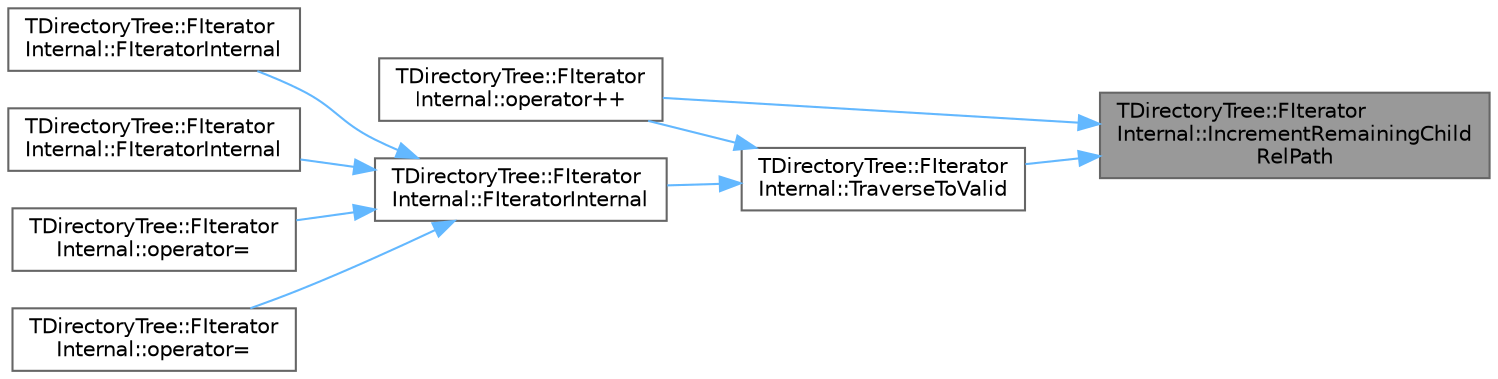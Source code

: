 digraph "TDirectoryTree::FIteratorInternal::IncrementRemainingChildRelPath"
{
 // INTERACTIVE_SVG=YES
 // LATEX_PDF_SIZE
  bgcolor="transparent";
  edge [fontname=Helvetica,fontsize=10,labelfontname=Helvetica,labelfontsize=10];
  node [fontname=Helvetica,fontsize=10,shape=box,height=0.2,width=0.4];
  rankdir="RL";
  Node1 [id="Node000001",label="TDirectoryTree::FIterator\lInternal::IncrementRemainingChild\lRelPath",height=0.2,width=0.4,color="gray40", fillcolor="grey60", style="filled", fontcolor="black",tooltip=" "];
  Node1 -> Node2 [id="edge1_Node000001_Node000002",dir="back",color="steelblue1",style="solid",tooltip=" "];
  Node2 [id="Node000002",label="TDirectoryTree::FIterator\lInternal::operator++",height=0.2,width=0.4,color="grey40", fillcolor="white", style="filled",URL="$d7/d96/structTDirectoryTree_1_1FIteratorInternal.html#ac7f17fd63d8226d4e09299b07ea66361",tooltip=" "];
  Node1 -> Node3 [id="edge2_Node000001_Node000003",dir="back",color="steelblue1",style="solid",tooltip=" "];
  Node3 [id="Node000003",label="TDirectoryTree::FIterator\lInternal::TraverseToValid",height=0.2,width=0.4,color="grey40", fillcolor="white", style="filled",URL="$d7/d96/structTDirectoryTree_1_1FIteratorInternal.html#a399536988fb5969f2c58b89e7f660d10",tooltip=" "];
  Node3 -> Node4 [id="edge3_Node000003_Node000004",dir="back",color="steelblue1",style="solid",tooltip=" "];
  Node4 [id="Node000004",label="TDirectoryTree::FIterator\lInternal::FIteratorInternal",height=0.2,width=0.4,color="grey40", fillcolor="white", style="filled",URL="$d7/d96/structTDirectoryTree_1_1FIteratorInternal.html#ab9744dae37b9bdb5f3f8c17ab9458b6e",tooltip=" "];
  Node4 -> Node5 [id="edge4_Node000004_Node000005",dir="back",color="steelblue1",style="solid",tooltip=" "];
  Node5 [id="Node000005",label="TDirectoryTree::FIterator\lInternal::FIteratorInternal",height=0.2,width=0.4,color="grey40", fillcolor="white", style="filled",URL="$d7/d96/structTDirectoryTree_1_1FIteratorInternal.html#aafa9fe5c86d3d347411866ede4a7ab36",tooltip=" "];
  Node4 -> Node6 [id="edge5_Node000004_Node000006",dir="back",color="steelblue1",style="solid",tooltip=" "];
  Node6 [id="Node000006",label="TDirectoryTree::FIterator\lInternal::FIteratorInternal",height=0.2,width=0.4,color="grey40", fillcolor="white", style="filled",URL="$d7/d96/structTDirectoryTree_1_1FIteratorInternal.html#aa75441803e70f147c4647b6e89ef8ed3",tooltip=" "];
  Node4 -> Node7 [id="edge6_Node000004_Node000007",dir="back",color="steelblue1",style="solid",tooltip=" "];
  Node7 [id="Node000007",label="TDirectoryTree::FIterator\lInternal::operator=",height=0.2,width=0.4,color="grey40", fillcolor="white", style="filled",URL="$d7/d96/structTDirectoryTree_1_1FIteratorInternal.html#a42b0280e8c2dde0d5a9488ab024c50c1",tooltip=" "];
  Node4 -> Node8 [id="edge7_Node000004_Node000008",dir="back",color="steelblue1",style="solid",tooltip=" "];
  Node8 [id="Node000008",label="TDirectoryTree::FIterator\lInternal::operator=",height=0.2,width=0.4,color="grey40", fillcolor="white", style="filled",URL="$d7/d96/structTDirectoryTree_1_1FIteratorInternal.html#a93c1d5a7d985e4677df6ed5d16ce075c",tooltip=" "];
  Node3 -> Node2 [id="edge8_Node000003_Node000002",dir="back",color="steelblue1",style="solid",tooltip=" "];
}
